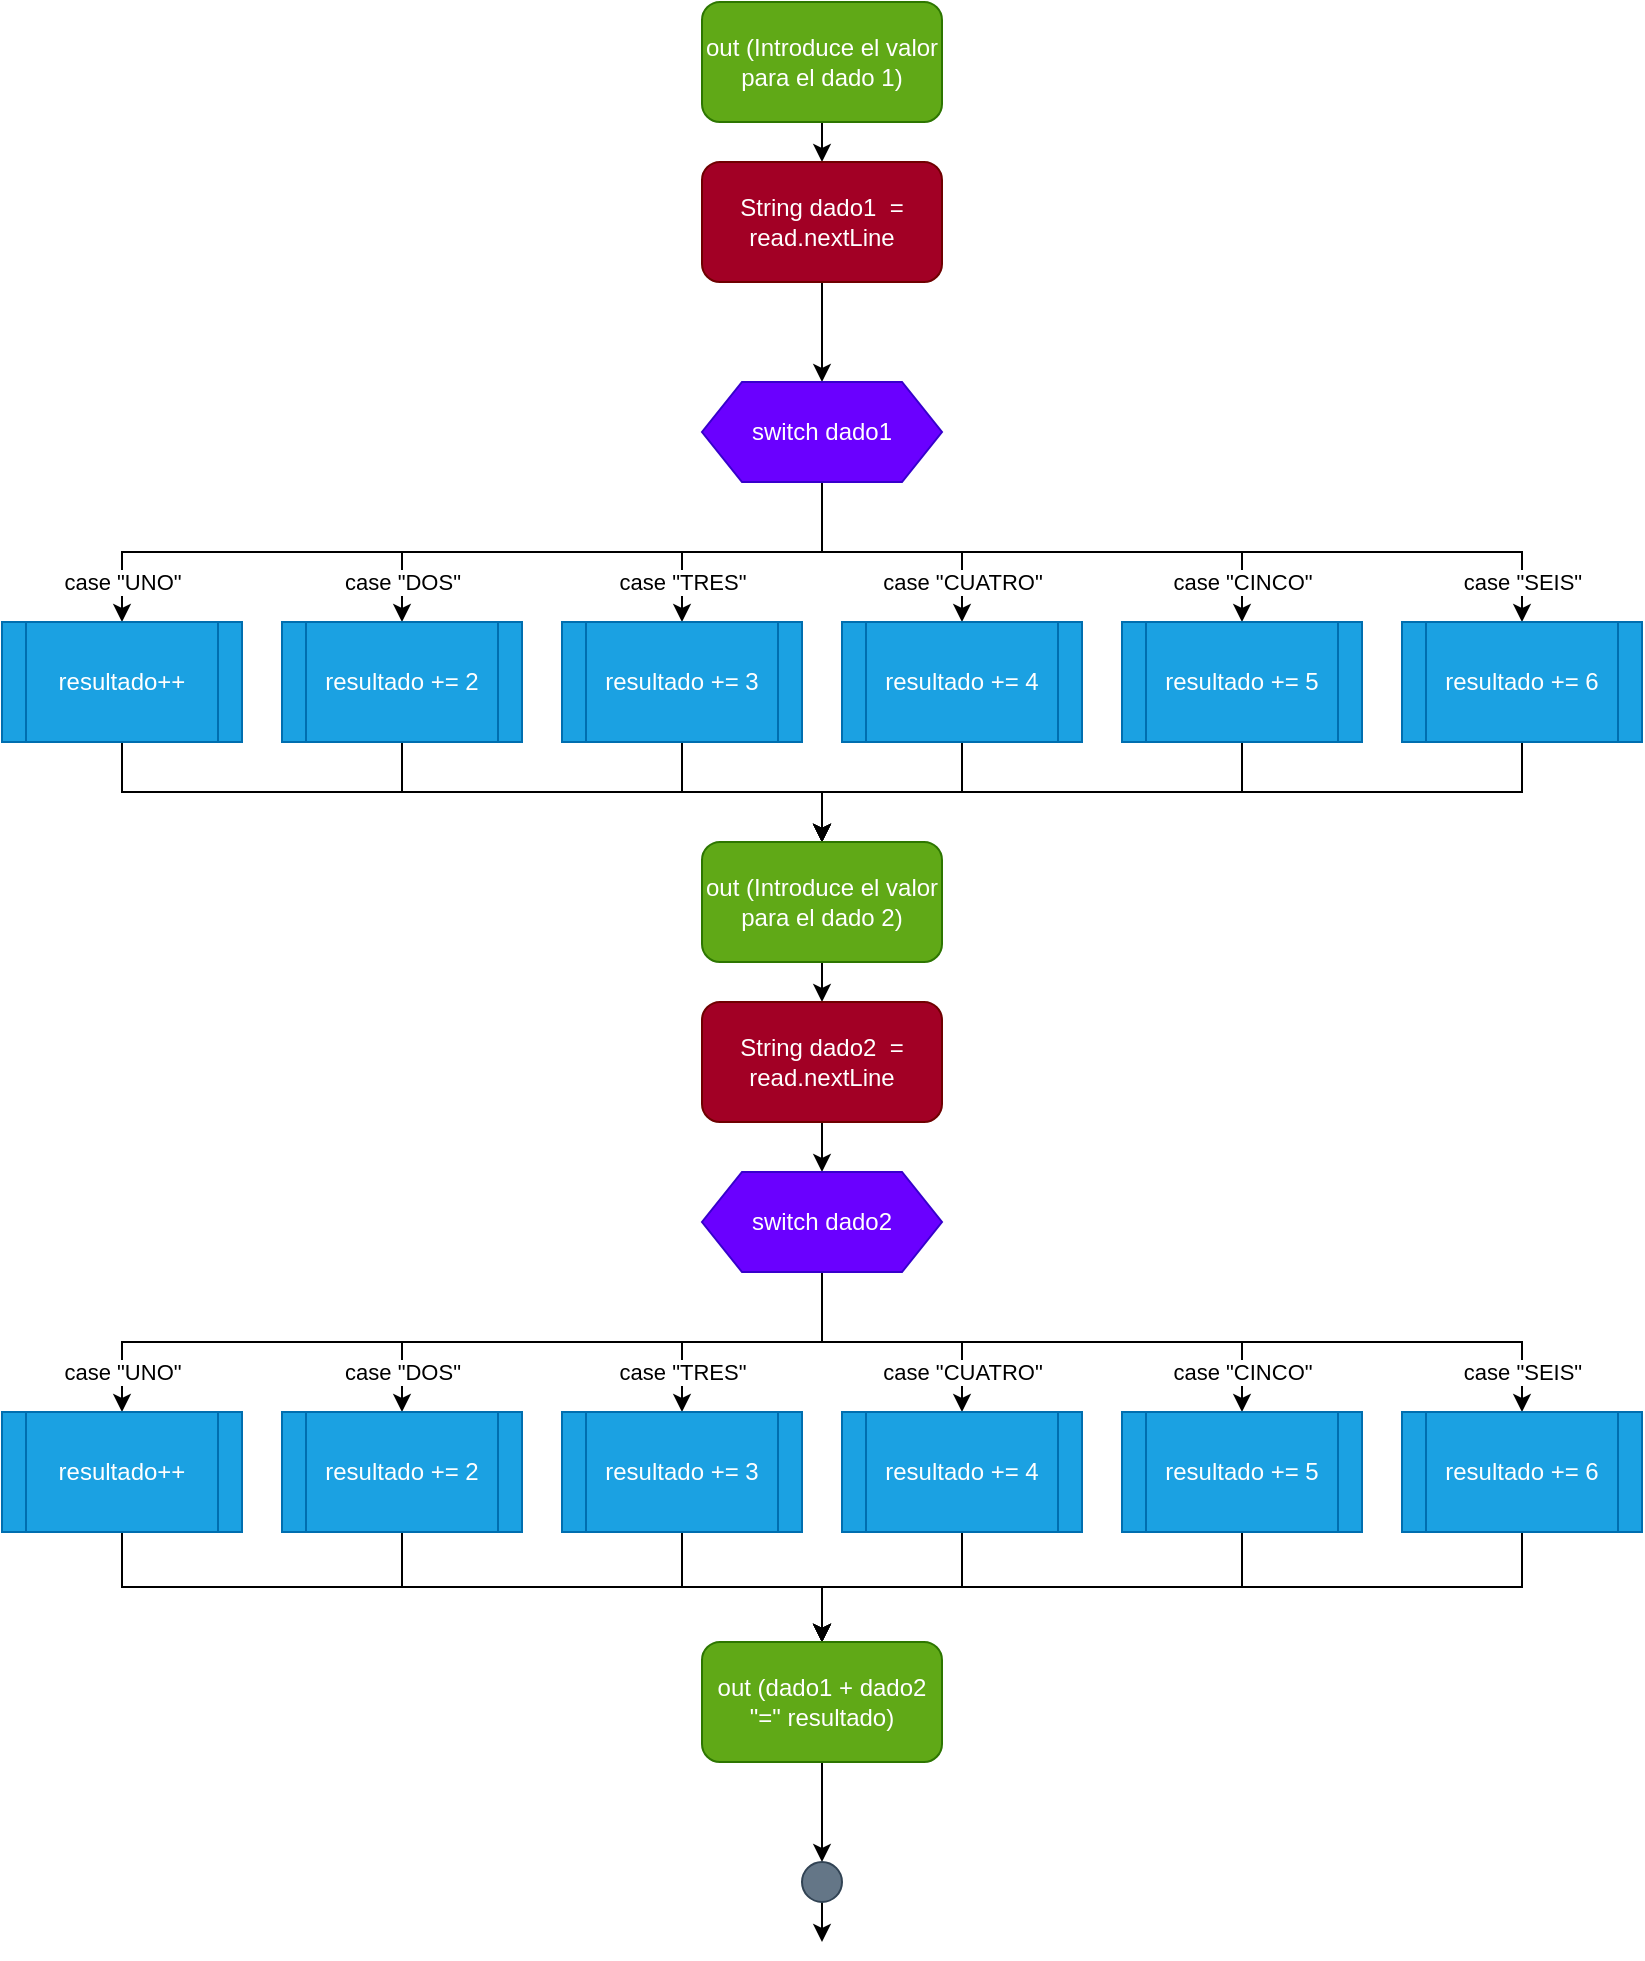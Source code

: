 <mxfile version="20.4.0" type="github">
  <diagram id="C5RBs43oDa-KdzZeNtuy" name="Page-1">
    <mxGraphModel dx="1447" dy="767" grid="1" gridSize="10" guides="1" tooltips="1" connect="1" arrows="0" fold="1" page="1" pageScale="1" pageWidth="827" pageHeight="1169" math="0" shadow="0">
      <root>
        <mxCell id="WIyWlLk6GJQsqaUBKTNV-0" />
        <mxCell id="WIyWlLk6GJQsqaUBKTNV-1" parent="WIyWlLk6GJQsqaUBKTNV-0" />
        <mxCell id="MPABOSV00BWpkClz_oib-4" style="edgeStyle=orthogonalEdgeStyle;rounded=0;orthogonalLoop=1;jettySize=auto;html=1;exitX=0.5;exitY=1;exitDx=0;exitDy=0;entryX=0.5;entryY=0;entryDx=0;entryDy=0;" edge="1" parent="WIyWlLk6GJQsqaUBKTNV-1" source="MPABOSV00BWpkClz_oib-0" target="MPABOSV00BWpkClz_oib-3">
          <mxGeometry relative="1" as="geometry" />
        </mxCell>
        <mxCell id="MPABOSV00BWpkClz_oib-0" value="out (Introduce el valor para el dado 1)" style="rounded=1;whiteSpace=wrap;html=1;fillColor=#60a917;fontColor=#ffffff;strokeColor=#2D7600;" vertex="1" parent="WIyWlLk6GJQsqaUBKTNV-1">
          <mxGeometry x="354" y="100" width="120" height="60" as="geometry" />
        </mxCell>
        <mxCell id="MPABOSV00BWpkClz_oib-6" style="edgeStyle=orthogonalEdgeStyle;rounded=0;orthogonalLoop=1;jettySize=auto;html=1;exitX=0.5;exitY=1;exitDx=0;exitDy=0;entryX=0.5;entryY=0;entryDx=0;entryDy=0;" edge="1" parent="WIyWlLk6GJQsqaUBKTNV-1" source="MPABOSV00BWpkClz_oib-3" target="MPABOSV00BWpkClz_oib-5">
          <mxGeometry relative="1" as="geometry" />
        </mxCell>
        <mxCell id="MPABOSV00BWpkClz_oib-3" value="String dado1&amp;nbsp; = read.nextLine" style="rounded=1;whiteSpace=wrap;html=1;fillColor=#a20025;fontColor=#ffffff;strokeColor=#6F0000;" vertex="1" parent="WIyWlLk6GJQsqaUBKTNV-1">
          <mxGeometry x="354" y="180" width="120" height="60" as="geometry" />
        </mxCell>
        <mxCell id="MPABOSV00BWpkClz_oib-14" style="edgeStyle=orthogonalEdgeStyle;rounded=0;orthogonalLoop=1;jettySize=auto;html=1;exitX=0.5;exitY=1;exitDx=0;exitDy=0;entryX=0.5;entryY=0;entryDx=0;entryDy=0;" edge="1" parent="WIyWlLk6GJQsqaUBKTNV-1" source="MPABOSV00BWpkClz_oib-5" target="MPABOSV00BWpkClz_oib-10">
          <mxGeometry relative="1" as="geometry" />
        </mxCell>
        <mxCell id="MPABOSV00BWpkClz_oib-15" style="edgeStyle=orthogonalEdgeStyle;rounded=0;orthogonalLoop=1;jettySize=auto;html=1;exitX=0.5;exitY=1;exitDx=0;exitDy=0;entryX=0.5;entryY=0;entryDx=0;entryDy=0;" edge="1" parent="WIyWlLk6GJQsqaUBKTNV-1" source="MPABOSV00BWpkClz_oib-5" target="MPABOSV00BWpkClz_oib-9">
          <mxGeometry relative="1" as="geometry" />
        </mxCell>
        <mxCell id="MPABOSV00BWpkClz_oib-27" value="case &quot;DOS&quot;" style="edgeLabel;html=1;align=center;verticalAlign=middle;resizable=0;points=[];" vertex="1" connectable="0" parent="MPABOSV00BWpkClz_oib-15">
          <mxGeometry x="0.841" relative="1" as="geometry">
            <mxPoint y="2" as="offset" />
          </mxGeometry>
        </mxCell>
        <mxCell id="MPABOSV00BWpkClz_oib-16" style="edgeStyle=orthogonalEdgeStyle;rounded=0;orthogonalLoop=1;jettySize=auto;html=1;exitX=0.5;exitY=1;exitDx=0;exitDy=0;entryX=0.5;entryY=0;entryDx=0;entryDy=0;" edge="1" parent="WIyWlLk6GJQsqaUBKTNV-1" source="MPABOSV00BWpkClz_oib-5" target="MPABOSV00BWpkClz_oib-8">
          <mxGeometry relative="1" as="geometry" />
        </mxCell>
        <mxCell id="MPABOSV00BWpkClz_oib-17" style="edgeStyle=orthogonalEdgeStyle;rounded=0;orthogonalLoop=1;jettySize=auto;html=1;exitX=0.5;exitY=1;exitDx=0;exitDy=0;entryX=0.5;entryY=0;entryDx=0;entryDy=0;" edge="1" parent="WIyWlLk6GJQsqaUBKTNV-1" source="MPABOSV00BWpkClz_oib-5" target="MPABOSV00BWpkClz_oib-11">
          <mxGeometry relative="1" as="geometry" />
        </mxCell>
        <mxCell id="MPABOSV00BWpkClz_oib-18" style="edgeStyle=orthogonalEdgeStyle;rounded=0;orthogonalLoop=1;jettySize=auto;html=1;exitX=0.5;exitY=1;exitDx=0;exitDy=0;entryX=0.5;entryY=0;entryDx=0;entryDy=0;" edge="1" parent="WIyWlLk6GJQsqaUBKTNV-1" source="MPABOSV00BWpkClz_oib-5" target="MPABOSV00BWpkClz_oib-12">
          <mxGeometry relative="1" as="geometry" />
        </mxCell>
        <mxCell id="MPABOSV00BWpkClz_oib-19" style="edgeStyle=orthogonalEdgeStyle;rounded=0;orthogonalLoop=1;jettySize=auto;html=1;exitX=0.5;exitY=1;exitDx=0;exitDy=0;entryX=0.5;entryY=0;entryDx=0;entryDy=0;" edge="1" parent="WIyWlLk6GJQsqaUBKTNV-1" source="MPABOSV00BWpkClz_oib-5" target="MPABOSV00BWpkClz_oib-13">
          <mxGeometry relative="1" as="geometry" />
        </mxCell>
        <mxCell id="MPABOSV00BWpkClz_oib-28" value="case &quot;SEIS&quot;" style="edgeLabel;html=1;align=center;verticalAlign=middle;resizable=0;points=[];" vertex="1" connectable="0" parent="MPABOSV00BWpkClz_oib-19">
          <mxGeometry x="0.88" y="-1" relative="1" as="geometry">
            <mxPoint x="1" y="5" as="offset" />
          </mxGeometry>
        </mxCell>
        <mxCell id="MPABOSV00BWpkClz_oib-5" value="switch dado1" style="shape=hexagon;perimeter=hexagonPerimeter2;whiteSpace=wrap;html=1;fixedSize=1;fillColor=#6a00ff;fontColor=#ffffff;strokeColor=#3700CC;" vertex="1" parent="WIyWlLk6GJQsqaUBKTNV-1">
          <mxGeometry x="354" y="290" width="120" height="50" as="geometry" />
        </mxCell>
        <mxCell id="MPABOSV00BWpkClz_oib-39" style="edgeStyle=orthogonalEdgeStyle;rounded=0;orthogonalLoop=1;jettySize=auto;html=1;exitX=0.5;exitY=1;exitDx=0;exitDy=0;entryX=0.5;entryY=0;entryDx=0;entryDy=0;" edge="1" parent="WIyWlLk6GJQsqaUBKTNV-1" source="MPABOSV00BWpkClz_oib-8" target="MPABOSV00BWpkClz_oib-33">
          <mxGeometry relative="1" as="geometry" />
        </mxCell>
        <mxCell id="MPABOSV00BWpkClz_oib-8" value="resultado++" style="shape=process;whiteSpace=wrap;html=1;backgroundOutline=1;fillColor=#1ba1e2;fontColor=#ffffff;strokeColor=#006EAF;" vertex="1" parent="WIyWlLk6GJQsqaUBKTNV-1">
          <mxGeometry x="4" y="410" width="120" height="60" as="geometry" />
        </mxCell>
        <mxCell id="MPABOSV00BWpkClz_oib-38" style="edgeStyle=orthogonalEdgeStyle;rounded=0;orthogonalLoop=1;jettySize=auto;html=1;exitX=0.5;exitY=1;exitDx=0;exitDy=0;entryX=0.5;entryY=0;entryDx=0;entryDy=0;" edge="1" parent="WIyWlLk6GJQsqaUBKTNV-1" source="MPABOSV00BWpkClz_oib-9" target="MPABOSV00BWpkClz_oib-33">
          <mxGeometry relative="1" as="geometry" />
        </mxCell>
        <mxCell id="MPABOSV00BWpkClz_oib-9" value="resultado += 2" style="shape=process;whiteSpace=wrap;html=1;backgroundOutline=1;fillColor=#1ba1e2;fontColor=#ffffff;strokeColor=#006EAF;" vertex="1" parent="WIyWlLk6GJQsqaUBKTNV-1">
          <mxGeometry x="144" y="410" width="120" height="60" as="geometry" />
        </mxCell>
        <mxCell id="MPABOSV00BWpkClz_oib-35" style="edgeStyle=orthogonalEdgeStyle;rounded=0;orthogonalLoop=1;jettySize=auto;html=1;exitX=0.5;exitY=1;exitDx=0;exitDy=0;entryX=0.5;entryY=0;entryDx=0;entryDy=0;" edge="1" parent="WIyWlLk6GJQsqaUBKTNV-1" source="MPABOSV00BWpkClz_oib-10" target="MPABOSV00BWpkClz_oib-33">
          <mxGeometry relative="1" as="geometry" />
        </mxCell>
        <mxCell id="MPABOSV00BWpkClz_oib-10" value="resultado += 3" style="shape=process;whiteSpace=wrap;html=1;backgroundOutline=1;fillColor=#1ba1e2;fontColor=#ffffff;strokeColor=#006EAF;" vertex="1" parent="WIyWlLk6GJQsqaUBKTNV-1">
          <mxGeometry x="284" y="410" width="120" height="60" as="geometry" />
        </mxCell>
        <mxCell id="MPABOSV00BWpkClz_oib-34" style="edgeStyle=orthogonalEdgeStyle;rounded=0;orthogonalLoop=1;jettySize=auto;html=1;exitX=0.5;exitY=1;exitDx=0;exitDy=0;entryX=0.5;entryY=0;entryDx=0;entryDy=0;" edge="1" parent="WIyWlLk6GJQsqaUBKTNV-1" source="MPABOSV00BWpkClz_oib-11" target="MPABOSV00BWpkClz_oib-33">
          <mxGeometry relative="1" as="geometry" />
        </mxCell>
        <mxCell id="MPABOSV00BWpkClz_oib-11" value="resultado += 4" style="shape=process;whiteSpace=wrap;html=1;backgroundOutline=1;fillColor=#1ba1e2;fontColor=#ffffff;strokeColor=#006EAF;" vertex="1" parent="WIyWlLk6GJQsqaUBKTNV-1">
          <mxGeometry x="424" y="410" width="120" height="60" as="geometry" />
        </mxCell>
        <mxCell id="MPABOSV00BWpkClz_oib-36" style="edgeStyle=orthogonalEdgeStyle;rounded=0;orthogonalLoop=1;jettySize=auto;html=1;exitX=0.5;exitY=1;exitDx=0;exitDy=0;entryX=0.5;entryY=0;entryDx=0;entryDy=0;" edge="1" parent="WIyWlLk6GJQsqaUBKTNV-1" source="MPABOSV00BWpkClz_oib-12" target="MPABOSV00BWpkClz_oib-33">
          <mxGeometry relative="1" as="geometry" />
        </mxCell>
        <mxCell id="MPABOSV00BWpkClz_oib-12" value="resultado += 5" style="shape=process;whiteSpace=wrap;html=1;backgroundOutline=1;fillColor=#1ba1e2;fontColor=#ffffff;strokeColor=#006EAF;" vertex="1" parent="WIyWlLk6GJQsqaUBKTNV-1">
          <mxGeometry x="564" y="410" width="120" height="60" as="geometry" />
        </mxCell>
        <mxCell id="MPABOSV00BWpkClz_oib-37" style="edgeStyle=orthogonalEdgeStyle;rounded=0;orthogonalLoop=1;jettySize=auto;html=1;exitX=0.5;exitY=1;exitDx=0;exitDy=0;entryX=0.5;entryY=0;entryDx=0;entryDy=0;" edge="1" parent="WIyWlLk6GJQsqaUBKTNV-1" source="MPABOSV00BWpkClz_oib-13" target="MPABOSV00BWpkClz_oib-33">
          <mxGeometry relative="1" as="geometry" />
        </mxCell>
        <mxCell id="MPABOSV00BWpkClz_oib-13" value="resultado += 6" style="shape=process;whiteSpace=wrap;html=1;backgroundOutline=1;fillColor=#1ba1e2;fontColor=#ffffff;strokeColor=#006EAF;" vertex="1" parent="WIyWlLk6GJQsqaUBKTNV-1">
          <mxGeometry x="704" y="410" width="120" height="60" as="geometry" />
        </mxCell>
        <mxCell id="MPABOSV00BWpkClz_oib-29" value="case &quot;CINCO&quot;" style="edgeLabel;html=1;align=center;verticalAlign=middle;resizable=0;points=[];" vertex="1" connectable="0" parent="WIyWlLk6GJQsqaUBKTNV-1">
          <mxGeometry x="624.0" y="390.002" as="geometry" />
        </mxCell>
        <mxCell id="MPABOSV00BWpkClz_oib-30" value="case &quot;CUATRO&quot;" style="edgeLabel;html=1;align=center;verticalAlign=middle;resizable=0;points=[];" vertex="1" connectable="0" parent="WIyWlLk6GJQsqaUBKTNV-1">
          <mxGeometry x="484.0" y="390.002" as="geometry" />
        </mxCell>
        <mxCell id="MPABOSV00BWpkClz_oib-31" value="case &quot;TRES&quot;" style="edgeLabel;html=1;align=center;verticalAlign=middle;resizable=0;points=[];" vertex="1" connectable="0" parent="WIyWlLk6GJQsqaUBKTNV-1">
          <mxGeometry x="344.0" y="390.002" as="geometry" />
        </mxCell>
        <mxCell id="MPABOSV00BWpkClz_oib-32" value="case &quot;UNO&quot;" style="edgeLabel;html=1;align=center;verticalAlign=middle;resizable=0;points=[];" vertex="1" connectable="0" parent="WIyWlLk6GJQsqaUBKTNV-1">
          <mxGeometry x="64.0" y="390.002" as="geometry" />
        </mxCell>
        <mxCell id="MPABOSV00BWpkClz_oib-41" style="edgeStyle=orthogonalEdgeStyle;rounded=0;orthogonalLoop=1;jettySize=auto;html=1;exitX=0.5;exitY=1;exitDx=0;exitDy=0;entryX=0.5;entryY=0;entryDx=0;entryDy=0;" edge="1" parent="WIyWlLk6GJQsqaUBKTNV-1" source="MPABOSV00BWpkClz_oib-33" target="MPABOSV00BWpkClz_oib-40">
          <mxGeometry relative="1" as="geometry" />
        </mxCell>
        <mxCell id="MPABOSV00BWpkClz_oib-33" value="out (Introduce el valor para el dado 2)" style="rounded=1;whiteSpace=wrap;html=1;fillColor=#60a917;fontColor=#ffffff;strokeColor=#2D7600;" vertex="1" parent="WIyWlLk6GJQsqaUBKTNV-1">
          <mxGeometry x="354" y="520" width="120" height="60" as="geometry" />
        </mxCell>
        <mxCell id="MPABOSV00BWpkClz_oib-62" style="edgeStyle=orthogonalEdgeStyle;rounded=0;orthogonalLoop=1;jettySize=auto;html=1;exitX=0.5;exitY=1;exitDx=0;exitDy=0;entryX=0.5;entryY=0;entryDx=0;entryDy=0;" edge="1" parent="WIyWlLk6GJQsqaUBKTNV-1" source="MPABOSV00BWpkClz_oib-40" target="MPABOSV00BWpkClz_oib-50">
          <mxGeometry relative="1" as="geometry" />
        </mxCell>
        <mxCell id="MPABOSV00BWpkClz_oib-40" value="String dado2&amp;nbsp; = read.nextLine" style="rounded=1;whiteSpace=wrap;html=1;fillColor=#a20025;fontColor=#ffffff;strokeColor=#6F0000;" vertex="1" parent="WIyWlLk6GJQsqaUBKTNV-1">
          <mxGeometry x="354" y="600" width="120" height="60" as="geometry" />
        </mxCell>
        <mxCell id="MPABOSV00BWpkClz_oib-42" style="edgeStyle=orthogonalEdgeStyle;rounded=0;orthogonalLoop=1;jettySize=auto;html=1;exitX=0.5;exitY=1;exitDx=0;exitDy=0;entryX=0.5;entryY=0;entryDx=0;entryDy=0;" edge="1" parent="WIyWlLk6GJQsqaUBKTNV-1" source="MPABOSV00BWpkClz_oib-50" target="MPABOSV00BWpkClz_oib-53">
          <mxGeometry relative="1" as="geometry" />
        </mxCell>
        <mxCell id="MPABOSV00BWpkClz_oib-43" style="edgeStyle=orthogonalEdgeStyle;rounded=0;orthogonalLoop=1;jettySize=auto;html=1;exitX=0.5;exitY=1;exitDx=0;exitDy=0;entryX=0.5;entryY=0;entryDx=0;entryDy=0;" edge="1" parent="WIyWlLk6GJQsqaUBKTNV-1" source="MPABOSV00BWpkClz_oib-50" target="MPABOSV00BWpkClz_oib-52">
          <mxGeometry relative="1" as="geometry" />
        </mxCell>
        <mxCell id="MPABOSV00BWpkClz_oib-44" value="case &quot;DOS&quot;" style="edgeLabel;html=1;align=center;verticalAlign=middle;resizable=0;points=[];" vertex="1" connectable="0" parent="MPABOSV00BWpkClz_oib-43">
          <mxGeometry x="0.841" relative="1" as="geometry">
            <mxPoint y="2" as="offset" />
          </mxGeometry>
        </mxCell>
        <mxCell id="MPABOSV00BWpkClz_oib-45" style="edgeStyle=orthogonalEdgeStyle;rounded=0;orthogonalLoop=1;jettySize=auto;html=1;exitX=0.5;exitY=1;exitDx=0;exitDy=0;entryX=0.5;entryY=0;entryDx=0;entryDy=0;" edge="1" parent="WIyWlLk6GJQsqaUBKTNV-1" source="MPABOSV00BWpkClz_oib-50" target="MPABOSV00BWpkClz_oib-51">
          <mxGeometry relative="1" as="geometry" />
        </mxCell>
        <mxCell id="MPABOSV00BWpkClz_oib-46" style="edgeStyle=orthogonalEdgeStyle;rounded=0;orthogonalLoop=1;jettySize=auto;html=1;exitX=0.5;exitY=1;exitDx=0;exitDy=0;entryX=0.5;entryY=0;entryDx=0;entryDy=0;" edge="1" parent="WIyWlLk6GJQsqaUBKTNV-1" source="MPABOSV00BWpkClz_oib-50" target="MPABOSV00BWpkClz_oib-54">
          <mxGeometry relative="1" as="geometry" />
        </mxCell>
        <mxCell id="MPABOSV00BWpkClz_oib-47" style="edgeStyle=orthogonalEdgeStyle;rounded=0;orthogonalLoop=1;jettySize=auto;html=1;exitX=0.5;exitY=1;exitDx=0;exitDy=0;entryX=0.5;entryY=0;entryDx=0;entryDy=0;" edge="1" parent="WIyWlLk6GJQsqaUBKTNV-1" source="MPABOSV00BWpkClz_oib-50" target="MPABOSV00BWpkClz_oib-55">
          <mxGeometry relative="1" as="geometry" />
        </mxCell>
        <mxCell id="MPABOSV00BWpkClz_oib-48" style="edgeStyle=orthogonalEdgeStyle;rounded=0;orthogonalLoop=1;jettySize=auto;html=1;exitX=0.5;exitY=1;exitDx=0;exitDy=0;entryX=0.5;entryY=0;entryDx=0;entryDy=0;" edge="1" parent="WIyWlLk6GJQsqaUBKTNV-1" source="MPABOSV00BWpkClz_oib-50" target="MPABOSV00BWpkClz_oib-56">
          <mxGeometry relative="1" as="geometry" />
        </mxCell>
        <mxCell id="MPABOSV00BWpkClz_oib-49" value="case &quot;SEIS&quot;" style="edgeLabel;html=1;align=center;verticalAlign=middle;resizable=0;points=[];" vertex="1" connectable="0" parent="MPABOSV00BWpkClz_oib-48">
          <mxGeometry x="0.88" y="-1" relative="1" as="geometry">
            <mxPoint x="1" y="5" as="offset" />
          </mxGeometry>
        </mxCell>
        <mxCell id="MPABOSV00BWpkClz_oib-50" value="switch dado2" style="shape=hexagon;perimeter=hexagonPerimeter2;whiteSpace=wrap;html=1;fixedSize=1;fillColor=#6a00ff;fontColor=#ffffff;strokeColor=#3700CC;" vertex="1" parent="WIyWlLk6GJQsqaUBKTNV-1">
          <mxGeometry x="354" y="685" width="120" height="50" as="geometry" />
        </mxCell>
        <mxCell id="MPABOSV00BWpkClz_oib-71" style="edgeStyle=orthogonalEdgeStyle;rounded=0;orthogonalLoop=1;jettySize=auto;html=1;exitX=0.5;exitY=1;exitDx=0;exitDy=0;entryX=0.5;entryY=0;entryDx=0;entryDy=0;" edge="1" parent="WIyWlLk6GJQsqaUBKTNV-1" source="MPABOSV00BWpkClz_oib-51" target="MPABOSV00BWpkClz_oib-65">
          <mxGeometry relative="1" as="geometry" />
        </mxCell>
        <mxCell id="MPABOSV00BWpkClz_oib-51" value="resultado++" style="shape=process;whiteSpace=wrap;html=1;backgroundOutline=1;fillColor=#1ba1e2;fontColor=#ffffff;strokeColor=#006EAF;" vertex="1" parent="WIyWlLk6GJQsqaUBKTNV-1">
          <mxGeometry x="4" y="805" width="120" height="60" as="geometry" />
        </mxCell>
        <mxCell id="MPABOSV00BWpkClz_oib-70" style="edgeStyle=orthogonalEdgeStyle;rounded=0;orthogonalLoop=1;jettySize=auto;html=1;exitX=0.5;exitY=1;exitDx=0;exitDy=0;entryX=0.5;entryY=0;entryDx=0;entryDy=0;" edge="1" parent="WIyWlLk6GJQsqaUBKTNV-1" source="MPABOSV00BWpkClz_oib-52" target="MPABOSV00BWpkClz_oib-65">
          <mxGeometry relative="1" as="geometry" />
        </mxCell>
        <mxCell id="MPABOSV00BWpkClz_oib-52" value="resultado += 2" style="shape=process;whiteSpace=wrap;html=1;backgroundOutline=1;fillColor=#1ba1e2;fontColor=#ffffff;strokeColor=#006EAF;" vertex="1" parent="WIyWlLk6GJQsqaUBKTNV-1">
          <mxGeometry x="144" y="805" width="120" height="60" as="geometry" />
        </mxCell>
        <mxCell id="MPABOSV00BWpkClz_oib-69" style="edgeStyle=orthogonalEdgeStyle;rounded=0;orthogonalLoop=1;jettySize=auto;html=1;exitX=0.5;exitY=1;exitDx=0;exitDy=0;entryX=0.5;entryY=0;entryDx=0;entryDy=0;" edge="1" parent="WIyWlLk6GJQsqaUBKTNV-1" source="MPABOSV00BWpkClz_oib-53" target="MPABOSV00BWpkClz_oib-65">
          <mxGeometry relative="1" as="geometry" />
        </mxCell>
        <mxCell id="MPABOSV00BWpkClz_oib-53" value="resultado += 3" style="shape=process;whiteSpace=wrap;html=1;backgroundOutline=1;fillColor=#1ba1e2;fontColor=#ffffff;strokeColor=#006EAF;" vertex="1" parent="WIyWlLk6GJQsqaUBKTNV-1">
          <mxGeometry x="284" y="805" width="120" height="60" as="geometry" />
        </mxCell>
        <mxCell id="MPABOSV00BWpkClz_oib-66" style="edgeStyle=orthogonalEdgeStyle;rounded=0;orthogonalLoop=1;jettySize=auto;html=1;exitX=0.5;exitY=1;exitDx=0;exitDy=0;entryX=0.5;entryY=0;entryDx=0;entryDy=0;" edge="1" parent="WIyWlLk6GJQsqaUBKTNV-1" source="MPABOSV00BWpkClz_oib-54" target="MPABOSV00BWpkClz_oib-65">
          <mxGeometry relative="1" as="geometry" />
        </mxCell>
        <mxCell id="MPABOSV00BWpkClz_oib-54" value="resultado += 4" style="shape=process;whiteSpace=wrap;html=1;backgroundOutline=1;fillColor=#1ba1e2;fontColor=#ffffff;strokeColor=#006EAF;" vertex="1" parent="WIyWlLk6GJQsqaUBKTNV-1">
          <mxGeometry x="424" y="805" width="120" height="60" as="geometry" />
        </mxCell>
        <mxCell id="MPABOSV00BWpkClz_oib-67" style="edgeStyle=orthogonalEdgeStyle;rounded=0;orthogonalLoop=1;jettySize=auto;html=1;exitX=0.5;exitY=1;exitDx=0;exitDy=0;entryX=0.5;entryY=0;entryDx=0;entryDy=0;" edge="1" parent="WIyWlLk6GJQsqaUBKTNV-1" source="MPABOSV00BWpkClz_oib-55" target="MPABOSV00BWpkClz_oib-65">
          <mxGeometry relative="1" as="geometry" />
        </mxCell>
        <mxCell id="MPABOSV00BWpkClz_oib-55" value="resultado += 5" style="shape=process;whiteSpace=wrap;html=1;backgroundOutline=1;fillColor=#1ba1e2;fontColor=#ffffff;strokeColor=#006EAF;" vertex="1" parent="WIyWlLk6GJQsqaUBKTNV-1">
          <mxGeometry x="564" y="805" width="120" height="60" as="geometry" />
        </mxCell>
        <mxCell id="MPABOSV00BWpkClz_oib-68" style="edgeStyle=orthogonalEdgeStyle;rounded=0;orthogonalLoop=1;jettySize=auto;html=1;exitX=0.5;exitY=1;exitDx=0;exitDy=0;entryX=0.5;entryY=0;entryDx=0;entryDy=0;" edge="1" parent="WIyWlLk6GJQsqaUBKTNV-1" source="MPABOSV00BWpkClz_oib-56" target="MPABOSV00BWpkClz_oib-65">
          <mxGeometry relative="1" as="geometry" />
        </mxCell>
        <mxCell id="MPABOSV00BWpkClz_oib-56" value="resultado += 6" style="shape=process;whiteSpace=wrap;html=1;backgroundOutline=1;fillColor=#1ba1e2;fontColor=#ffffff;strokeColor=#006EAF;" vertex="1" parent="WIyWlLk6GJQsqaUBKTNV-1">
          <mxGeometry x="704" y="805" width="120" height="60" as="geometry" />
        </mxCell>
        <mxCell id="MPABOSV00BWpkClz_oib-57" value="case &quot;CINCO&quot;" style="edgeLabel;html=1;align=center;verticalAlign=middle;resizable=0;points=[];" vertex="1" connectable="0" parent="WIyWlLk6GJQsqaUBKTNV-1">
          <mxGeometry x="624.0" y="785.002" as="geometry" />
        </mxCell>
        <mxCell id="MPABOSV00BWpkClz_oib-58" value="case &quot;CUATRO&quot;" style="edgeLabel;html=1;align=center;verticalAlign=middle;resizable=0;points=[];" vertex="1" connectable="0" parent="WIyWlLk6GJQsqaUBKTNV-1">
          <mxGeometry x="484.0" y="785.002" as="geometry" />
        </mxCell>
        <mxCell id="MPABOSV00BWpkClz_oib-59" value="case &quot;TRES&quot;" style="edgeLabel;html=1;align=center;verticalAlign=middle;resizable=0;points=[];" vertex="1" connectable="0" parent="WIyWlLk6GJQsqaUBKTNV-1">
          <mxGeometry x="344.0" y="785.002" as="geometry" />
        </mxCell>
        <mxCell id="MPABOSV00BWpkClz_oib-60" value="case &quot;UNO&quot;" style="edgeLabel;html=1;align=center;verticalAlign=middle;resizable=0;points=[];" vertex="1" connectable="0" parent="WIyWlLk6GJQsqaUBKTNV-1">
          <mxGeometry x="64.0" y="785.002" as="geometry" />
        </mxCell>
        <mxCell id="MPABOSV00BWpkClz_oib-73" style="edgeStyle=orthogonalEdgeStyle;rounded=0;orthogonalLoop=1;jettySize=auto;html=1;exitX=0.5;exitY=1;exitDx=0;exitDy=0;entryX=0.5;entryY=0;entryDx=0;entryDy=0;" edge="1" parent="WIyWlLk6GJQsqaUBKTNV-1" source="MPABOSV00BWpkClz_oib-65" target="MPABOSV00BWpkClz_oib-72">
          <mxGeometry relative="1" as="geometry" />
        </mxCell>
        <mxCell id="MPABOSV00BWpkClz_oib-65" value="out (dado1 + dado2 &quot;=&quot; resultado)" style="rounded=1;whiteSpace=wrap;html=1;fillColor=#60a917;fontColor=#ffffff;strokeColor=#2D7600;" vertex="1" parent="WIyWlLk6GJQsqaUBKTNV-1">
          <mxGeometry x="354" y="920" width="120" height="60" as="geometry" />
        </mxCell>
        <mxCell id="MPABOSV00BWpkClz_oib-74" style="edgeStyle=orthogonalEdgeStyle;rounded=0;orthogonalLoop=1;jettySize=auto;html=1;exitX=0.5;exitY=1;exitDx=0;exitDy=0;" edge="1" parent="WIyWlLk6GJQsqaUBKTNV-1" source="MPABOSV00BWpkClz_oib-72">
          <mxGeometry relative="1" as="geometry">
            <mxPoint x="414" y="1070" as="targetPoint" />
          </mxGeometry>
        </mxCell>
        <mxCell id="MPABOSV00BWpkClz_oib-72" value="" style="ellipse;whiteSpace=wrap;html=1;aspect=fixed;fillColor=#647687;fontColor=#ffffff;strokeColor=#314354;" vertex="1" parent="WIyWlLk6GJQsqaUBKTNV-1">
          <mxGeometry x="404" y="1030" width="20" height="20" as="geometry" />
        </mxCell>
      </root>
    </mxGraphModel>
  </diagram>
</mxfile>
